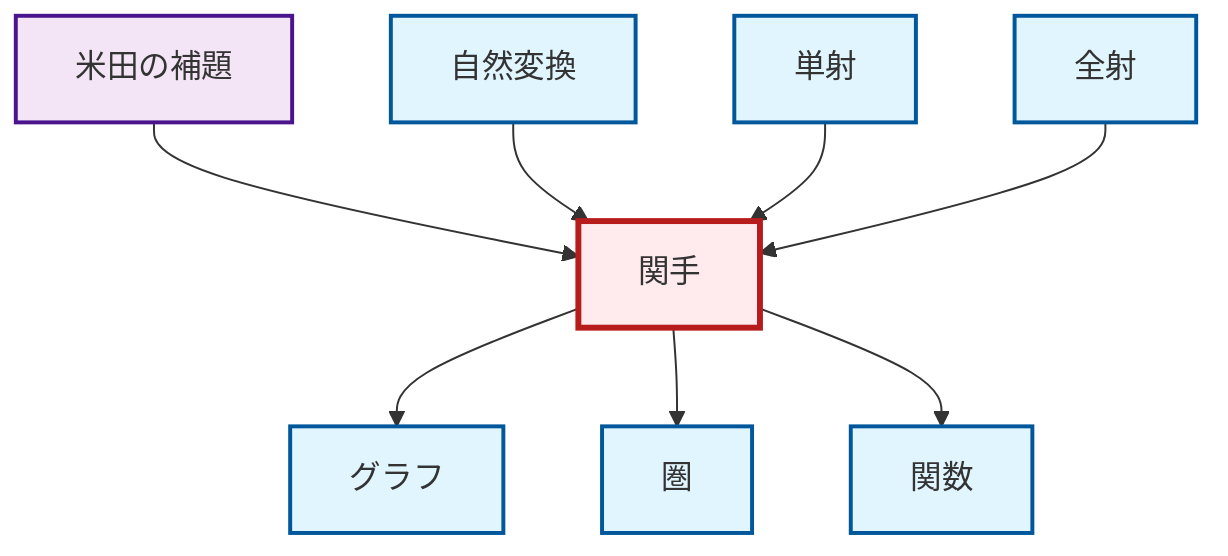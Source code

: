 graph TD
    classDef definition fill:#e1f5fe,stroke:#01579b,stroke-width:2px
    classDef theorem fill:#f3e5f5,stroke:#4a148c,stroke-width:2px
    classDef axiom fill:#fff3e0,stroke:#e65100,stroke-width:2px
    classDef example fill:#e8f5e9,stroke:#1b5e20,stroke-width:2px
    classDef current fill:#ffebee,stroke:#b71c1c,stroke-width:3px
    def-graph["グラフ"]:::definition
    thm-yoneda["米田の補題"]:::theorem
    def-functor["関手"]:::definition
    def-function["関数"]:::definition
    def-natural-transformation["自然変換"]:::definition
    def-epimorphism["全射"]:::definition
    def-monomorphism["単射"]:::definition
    def-category["圏"]:::definition
    def-functor --> def-graph
    thm-yoneda --> def-functor
    def-natural-transformation --> def-functor
    def-monomorphism --> def-functor
    def-functor --> def-category
    def-functor --> def-function
    def-epimorphism --> def-functor
    class def-functor current